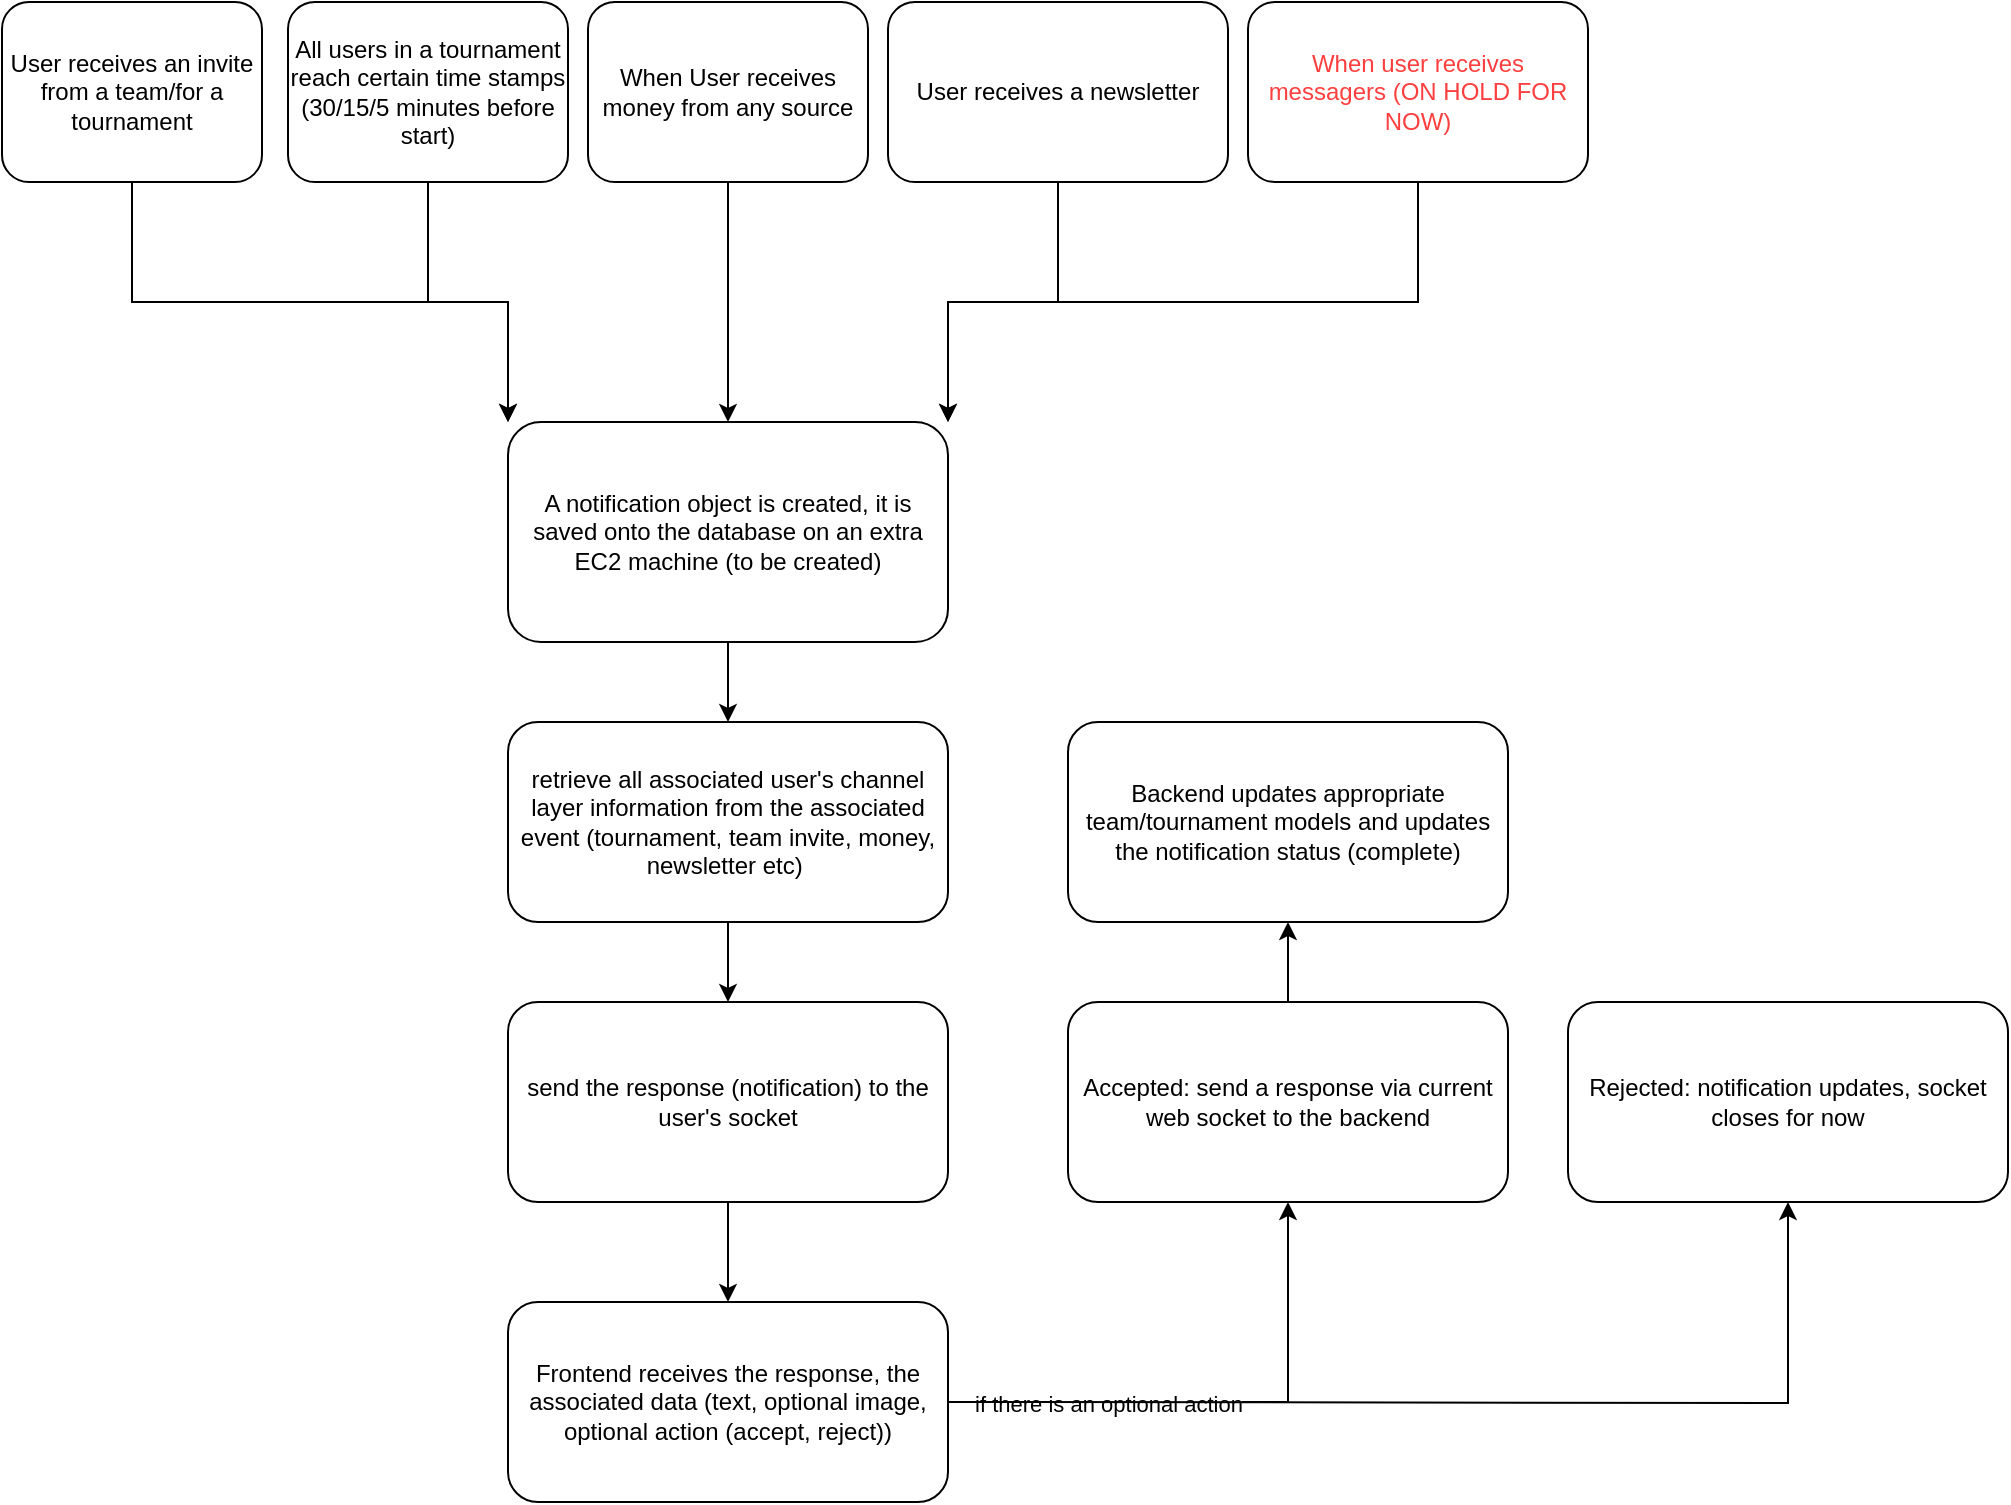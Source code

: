 <mxfile version="24.7.6">
  <diagram name="Pagina-1" id="4ucXO3BAzei0bHxYQ9FR">
    <mxGraphModel dx="1331" dy="727" grid="1" gridSize="10" guides="1" tooltips="1" connect="1" arrows="1" fold="1" page="1" pageScale="1" pageWidth="827" pageHeight="1169" math="0" shadow="0">
      <root>
        <mxCell id="0" />
        <mxCell id="1" parent="0" />
        <mxCell id="XEZs0Gg49_r02Ji0COyd-14" style="edgeStyle=orthogonalEdgeStyle;rounded=0;orthogonalLoop=1;jettySize=auto;html=1;exitX=0.5;exitY=1;exitDx=0;exitDy=0;entryX=0.5;entryY=0;entryDx=0;entryDy=0;" edge="1" parent="1" source="XEZs0Gg49_r02Ji0COyd-1" target="XEZs0Gg49_r02Ji0COyd-9">
          <mxGeometry relative="1" as="geometry" />
        </mxCell>
        <mxCell id="XEZs0Gg49_r02Ji0COyd-1" value="When User receives money from any source" style="rounded=1;whiteSpace=wrap;html=1;" vertex="1" parent="1">
          <mxGeometry x="-120" y="180" width="140" height="90" as="geometry" />
        </mxCell>
        <mxCell id="XEZs0Gg49_r02Ji0COyd-19" style="edgeStyle=orthogonalEdgeStyle;rounded=0;orthogonalLoop=1;jettySize=auto;html=1;exitX=0.5;exitY=1;exitDx=0;exitDy=0;entryX=0.5;entryY=0;entryDx=0;entryDy=0;" edge="1" parent="1" source="XEZs0Gg49_r02Ji0COyd-2" target="XEZs0Gg49_r02Ji0COyd-3">
          <mxGeometry relative="1" as="geometry" />
        </mxCell>
        <mxCell id="XEZs0Gg49_r02Ji0COyd-2" value="retrieve all associated user&#39;s channel layer information from the associated event (tournament, team invite, money, newsletter etc)&amp;nbsp;" style="rounded=1;whiteSpace=wrap;html=1;" vertex="1" parent="1">
          <mxGeometry x="-160" y="540" width="220" height="100" as="geometry" />
        </mxCell>
        <mxCell id="XEZs0Gg49_r02Ji0COyd-22" style="edgeStyle=orthogonalEdgeStyle;rounded=0;orthogonalLoop=1;jettySize=auto;html=1;exitX=0.5;exitY=1;exitDx=0;exitDy=0;entryX=0.5;entryY=0;entryDx=0;entryDy=0;" edge="1" parent="1" source="XEZs0Gg49_r02Ji0COyd-3" target="XEZs0Gg49_r02Ji0COyd-21">
          <mxGeometry relative="1" as="geometry" />
        </mxCell>
        <mxCell id="XEZs0Gg49_r02Ji0COyd-3" value="send the response (notification) to the user&#39;s socket" style="rounded=1;whiteSpace=wrap;html=1;" vertex="1" parent="1">
          <mxGeometry x="-160" y="680" width="220" height="100" as="geometry" />
        </mxCell>
        <mxCell id="XEZs0Gg49_r02Ji0COyd-17" style="edgeStyle=orthogonalEdgeStyle;rounded=0;orthogonalLoop=1;jettySize=auto;html=1;entryX=1;entryY=0;entryDx=0;entryDy=0;" edge="1" parent="1" source="XEZs0Gg49_r02Ji0COyd-4" target="XEZs0Gg49_r02Ji0COyd-9">
          <mxGeometry relative="1" as="geometry">
            <mxPoint x="125" y="280" as="targetPoint" />
          </mxGeometry>
        </mxCell>
        <mxCell id="XEZs0Gg49_r02Ji0COyd-4" value="User receives a newsletter" style="rounded=1;whiteSpace=wrap;html=1;" vertex="1" parent="1">
          <mxGeometry x="30" y="180" width="170" height="90" as="geometry" />
        </mxCell>
        <mxCell id="XEZs0Gg49_r02Ji0COyd-11" style="edgeStyle=orthogonalEdgeStyle;rounded=0;orthogonalLoop=1;jettySize=auto;html=1;exitX=0.5;exitY=1;exitDx=0;exitDy=0;entryX=0;entryY=0;entryDx=0;entryDy=0;" edge="1" parent="1" source="XEZs0Gg49_r02Ji0COyd-5" target="XEZs0Gg49_r02Ji0COyd-9">
          <mxGeometry relative="1" as="geometry">
            <mxPoint x="-210" y="280" as="targetPoint" />
          </mxGeometry>
        </mxCell>
        <mxCell id="XEZs0Gg49_r02Ji0COyd-5" value="All users in a tournament reach certain time stamps (30/15/5 minutes before start)" style="rounded=1;whiteSpace=wrap;html=1;" vertex="1" parent="1">
          <mxGeometry x="-270" y="180" width="140" height="90" as="geometry" />
        </mxCell>
        <mxCell id="XEZs0Gg49_r02Ji0COyd-10" style="edgeStyle=orthogonalEdgeStyle;rounded=0;orthogonalLoop=1;jettySize=auto;html=1;exitX=0.5;exitY=1;exitDx=0;exitDy=0;entryX=0;entryY=0;entryDx=0;entryDy=0;" edge="1" parent="1" source="XEZs0Gg49_r02Ji0COyd-6" target="XEZs0Gg49_r02Ji0COyd-9">
          <mxGeometry relative="1" as="geometry" />
        </mxCell>
        <mxCell id="XEZs0Gg49_r02Ji0COyd-6" value="User receives an invite from a team/for a tournament" style="rounded=1;whiteSpace=wrap;html=1;" vertex="1" parent="1">
          <mxGeometry x="-413" y="180" width="130" height="90" as="geometry" />
        </mxCell>
        <mxCell id="XEZs0Gg49_r02Ji0COyd-15" style="edgeStyle=orthogonalEdgeStyle;rounded=0;orthogonalLoop=1;jettySize=auto;html=1;exitX=0.5;exitY=1;exitDx=0;exitDy=0;entryX=1;entryY=0;entryDx=0;entryDy=0;" edge="1" parent="1" source="XEZs0Gg49_r02Ji0COyd-7" target="XEZs0Gg49_r02Ji0COyd-9">
          <mxGeometry relative="1" as="geometry" />
        </mxCell>
        <mxCell id="XEZs0Gg49_r02Ji0COyd-7" value="&lt;font color=&quot;#fd3f3f&quot;&gt;When user receives messagers (ON HOLD FOR NOW)&lt;/font&gt;" style="rounded=1;whiteSpace=wrap;html=1;" vertex="1" parent="1">
          <mxGeometry x="210" y="180" width="170" height="90" as="geometry" />
        </mxCell>
        <mxCell id="XEZs0Gg49_r02Ji0COyd-18" style="edgeStyle=orthogonalEdgeStyle;rounded=0;orthogonalLoop=1;jettySize=auto;html=1;exitX=0.5;exitY=1;exitDx=0;exitDy=0;entryX=0.5;entryY=0;entryDx=0;entryDy=0;" edge="1" parent="1" source="XEZs0Gg49_r02Ji0COyd-9" target="XEZs0Gg49_r02Ji0COyd-2">
          <mxGeometry relative="1" as="geometry" />
        </mxCell>
        <mxCell id="XEZs0Gg49_r02Ji0COyd-9" value="A notification object is created, it is saved onto the database on an extra EC2 machine (to be created)" style="rounded=1;whiteSpace=wrap;html=1;" vertex="1" parent="1">
          <mxGeometry x="-160" y="390" width="220" height="110" as="geometry" />
        </mxCell>
        <mxCell id="XEZs0Gg49_r02Ji0COyd-23" value="" style="edgeStyle=orthogonalEdgeStyle;rounded=0;orthogonalLoop=1;jettySize=auto;html=1;exitX=1;exitY=0.5;exitDx=0;exitDy=0;entryX=0.5;entryY=1;entryDx=0;entryDy=0;" edge="1" parent="1" source="XEZs0Gg49_r02Ji0COyd-21" target="XEZs0Gg49_r02Ji0COyd-27">
          <mxGeometry x="-0.004" relative="1" as="geometry">
            <mxPoint x="270" y="870" as="targetPoint" />
            <mxPoint x="60" y="1010" as="sourcePoint" />
            <Array as="points">
              <mxPoint x="230" y="880" />
            </Array>
            <mxPoint as="offset" />
          </mxGeometry>
        </mxCell>
        <mxCell id="XEZs0Gg49_r02Ji0COyd-24" value="if there is an optional action" style="edgeLabel;html=1;align=center;verticalAlign=middle;resizable=0;points=[];" vertex="1" connectable="0" parent="XEZs0Gg49_r02Ji0COyd-23">
          <mxGeometry x="-0.408" y="-1" relative="1" as="geometry">
            <mxPoint as="offset" />
          </mxGeometry>
        </mxCell>
        <mxCell id="XEZs0Gg49_r02Ji0COyd-26" style="edgeStyle=orthogonalEdgeStyle;rounded=0;orthogonalLoop=1;jettySize=auto;html=1;entryX=0.5;entryY=1;entryDx=0;entryDy=0;" edge="1" parent="1" target="XEZs0Gg49_r02Ji0COyd-25">
          <mxGeometry relative="1" as="geometry">
            <mxPoint x="70" y="880" as="sourcePoint" />
          </mxGeometry>
        </mxCell>
        <mxCell id="XEZs0Gg49_r02Ji0COyd-21" value="Frontend receives the response, the associated data (text, optional image, optional action (accept, reject))" style="rounded=1;whiteSpace=wrap;html=1;" vertex="1" parent="1">
          <mxGeometry x="-160" y="830" width="220" height="100" as="geometry" />
        </mxCell>
        <mxCell id="XEZs0Gg49_r02Ji0COyd-25" value="&lt;div&gt;&lt;span style=&quot;background-color: initial;&quot;&gt;Rejected: notification updates, socket closes for now&lt;/span&gt;&lt;br&gt;&lt;/div&gt;" style="rounded=1;whiteSpace=wrap;html=1;" vertex="1" parent="1">
          <mxGeometry x="370" y="680" width="220" height="100" as="geometry" />
        </mxCell>
        <mxCell id="XEZs0Gg49_r02Ji0COyd-30" style="edgeStyle=orthogonalEdgeStyle;rounded=0;orthogonalLoop=1;jettySize=auto;html=1;entryX=0.5;entryY=1;entryDx=0;entryDy=0;" edge="1" parent="1" source="XEZs0Gg49_r02Ji0COyd-27" target="XEZs0Gg49_r02Ji0COyd-31">
          <mxGeometry relative="1" as="geometry">
            <mxPoint x="260" y="700" as="targetPoint" />
          </mxGeometry>
        </mxCell>
        <mxCell id="XEZs0Gg49_r02Ji0COyd-27" value="&lt;div&gt;Accepted: send a response via current web socket to the backend&lt;/div&gt;" style="rounded=1;whiteSpace=wrap;html=1;" vertex="1" parent="1">
          <mxGeometry x="120" y="680" width="220" height="100" as="geometry" />
        </mxCell>
        <mxCell id="XEZs0Gg49_r02Ji0COyd-31" value="Backend updates appropriate team/tournament models and updates the notification status (complete)" style="rounded=1;whiteSpace=wrap;html=1;" vertex="1" parent="1">
          <mxGeometry x="120" y="540" width="220" height="100" as="geometry" />
        </mxCell>
      </root>
    </mxGraphModel>
  </diagram>
</mxfile>
